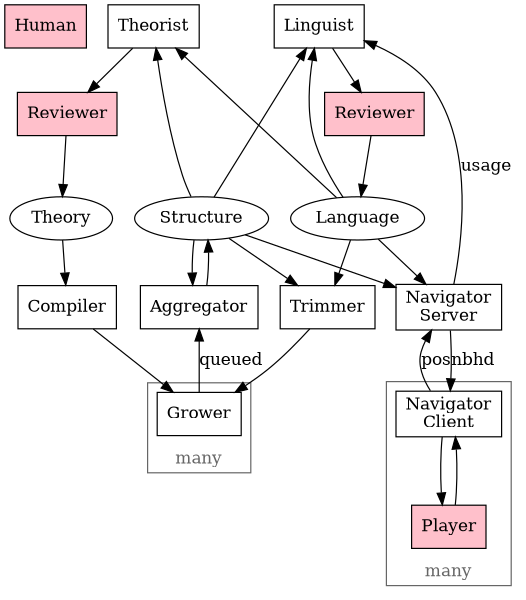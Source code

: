 digraph G {
	overlap=false;
	size="4,4";

	node [shape=box];

	//subgraph cluster_legend {
	//	rank = "min";
		Human [style=filled, fillcolor=pink];
	//	Process;
	//	Data [shape=ellipse];
	//	color = "#666666";
	//}

	{
		rank = "min";
	 	Theorist;
		Linguist;
	}

	{
		rank = "same";
		node [label="Reviewer", style=filled, fillcolor=pink];
		lang_reviewer;
		theory_reviewer;
	}

	{
	 	rank="same";
		Language [shape=ellipse];
		Theory [shape=ellipse];
		Structure [shape=ellipse];
	}

	{
		rank="same";
		Trimmer;
		Aggregator;
		Compiler;
		nav_server [label="Navigator\nServer"];
	}

	subgraph cluster_grower {
		Grower;

		color = "#666666";
		fontcolor = "#666666";
		label = "many";
		labelloc = "b";
	}

	subgraph cluster_navigator {
		rank="max";
		{ rank="max"; Player [style=filled, fillcolor=pink]; }
		nav_client [label="Navigator\nClient"];

		color = "#666666";
		fontcolor = "#666666";
		label = "many";
		labelloc = "b";
	}

	Structure -> Trimmer;
	Language -> Trimmer;
	Trimmer -> Grower;
	Grower -> Aggregator [label="queued"];
	Aggregator -> Structure;
	Structure -> Aggregator;

	Structure -> Theorist;
	Language ->  Theorist;
	Theorist -> theory_reviewer;
	theory_reviewer -> Theory;
	Theory -> Compiler -> Grower;

	Structure -> Linguist;
	Language -> Linguist;
	Linguist -> lang_reviewer -> Language;
	//Linguist -> Language [label="weights"];
	//Linguist -> lang_reviewer -> Language [label="rules"];

	nav_server [label="Navigator\nServer"];
	nav_client -> nav_server [label="pos"];
	nav_server -> nav_client [label="nbhd"];
	Structure -> nav_server;
	Language -> nav_server;
	nav_server -> Linguist [label="usage"];
	nav_client -> Player;
	Player -> nav_client;
}
